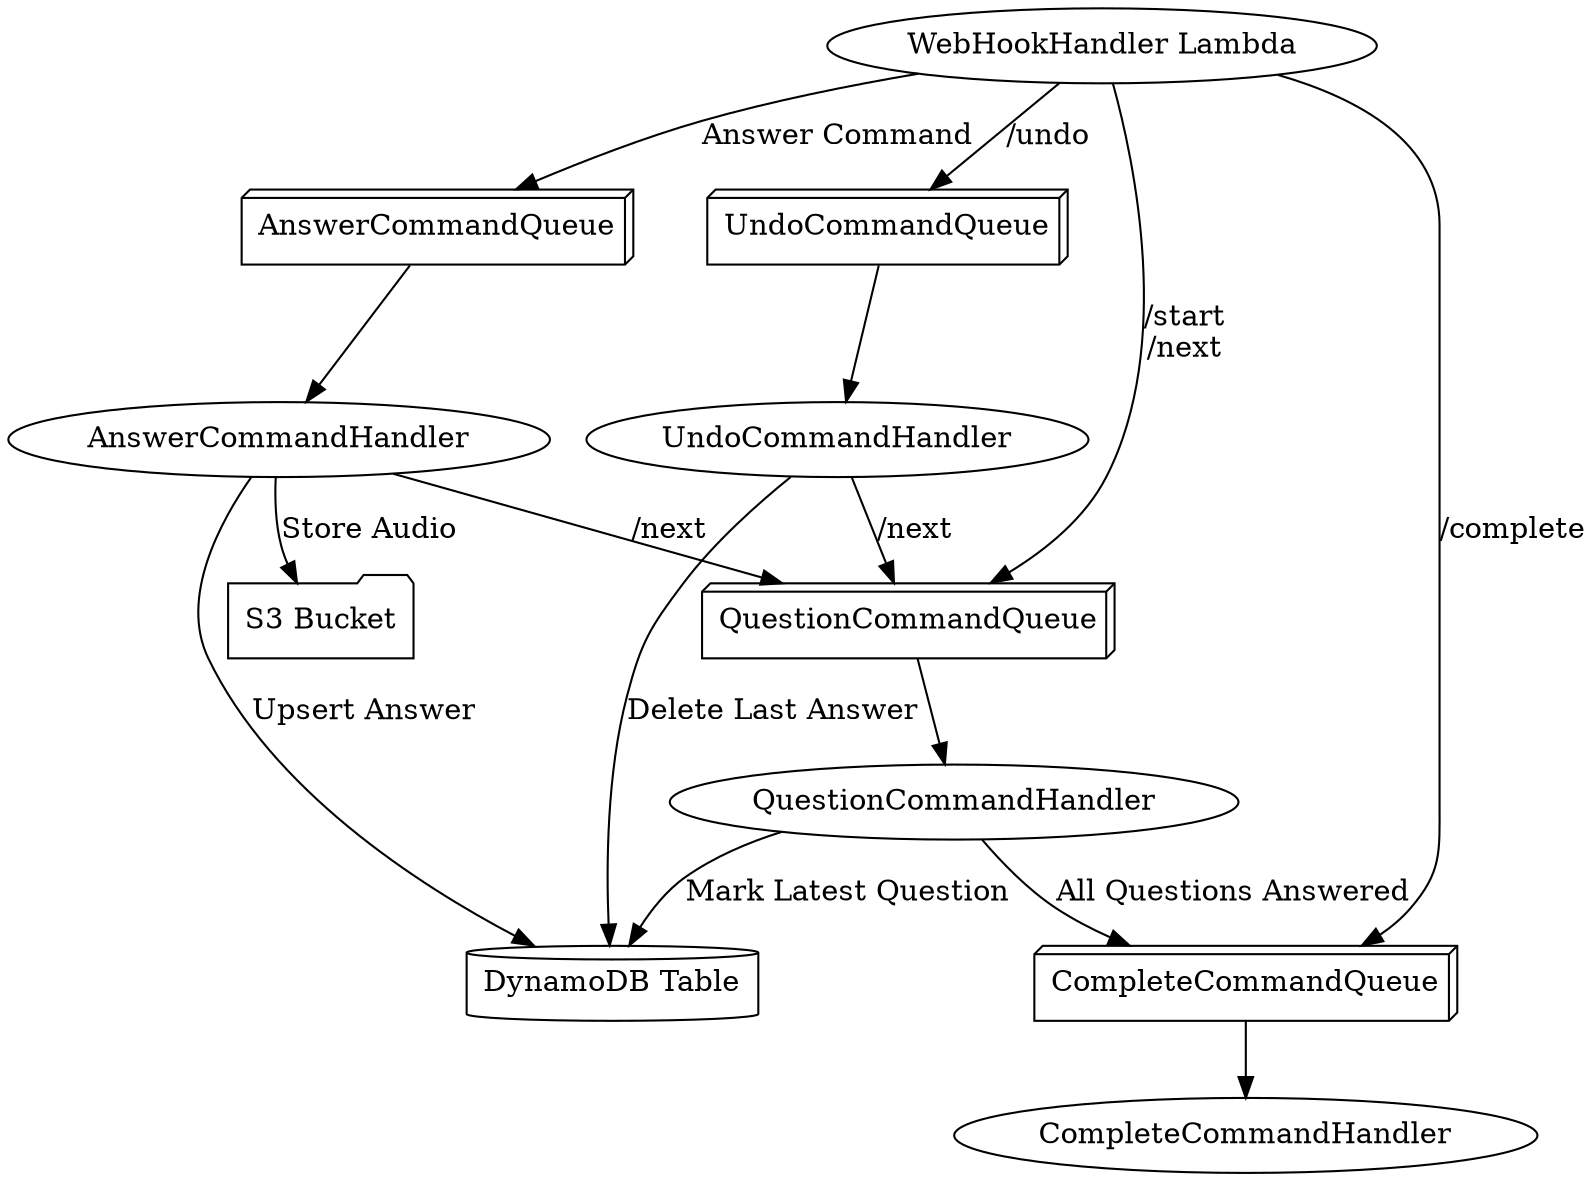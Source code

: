 digraph DementorFlow_Phase2 {
    // Define Nodes
    WebHookHandler [label="WebHookHandler Lambda"];
    QuestionCommandQueue [shape=box3d, label="QuestionCommandQueue"];
    AnswerCommandQueue [shape=box3d, label="AnswerCommandQueue"];
    UndoCommandQueue [shape=box3d, label="UndoCommandQueue"];
    CompleteCommandQueue [shape=box3d, label="CompleteCommandQueue"];
    QuestionCommandHandler [label="QuestionCommandHandler"];
    AnswerCommandHandler [label="AnswerCommandHandler"];
    UndoCommandHandler [label="UndoCommandHandler"];
    CompleteCommandHandler [label="CompleteCommandHandler"];
    DynamoDB [shape=cylinder, label="DynamoDB Table"];
    S3Bucket [shape=folder, label="S3 Bucket"];

    // Define Edges
    WebHookHandler -> AnswerCommandQueue [label="Answer Command"];
    WebHookHandler -> QuestionCommandQueue [label="/start\n/next"];
    WebHookHandler -> UndoCommandQueue [label="/undo"];
    WebHookHandler -> CompleteCommandQueue [label="/complete"];

    AnswerCommandQueue -> AnswerCommandHandler;
    QuestionCommandQueue -> QuestionCommandHandler;
    UndoCommandQueue -> UndoCommandHandler;
    CompleteCommandQueue -> CompleteCommandHandler;

    QuestionCommandHandler -> CompleteCommandQueue [label="All Questions Answered"];
    AnswerCommandHandler -> QuestionCommandQueue [label="/next"];
    UndoCommandHandler -> QuestionCommandQueue [label="/next"];

    AnswerCommandHandler -> DynamoDB [label="Upsert Answer"];
    AnswerCommandHandler -> S3Bucket [label="Store Audio"];
    QuestionCommandHandler -> DynamoDB [label="Mark Latest Question"];
    UndoCommandHandler -> DynamoDB [label="Delete Last Answer"];
}
